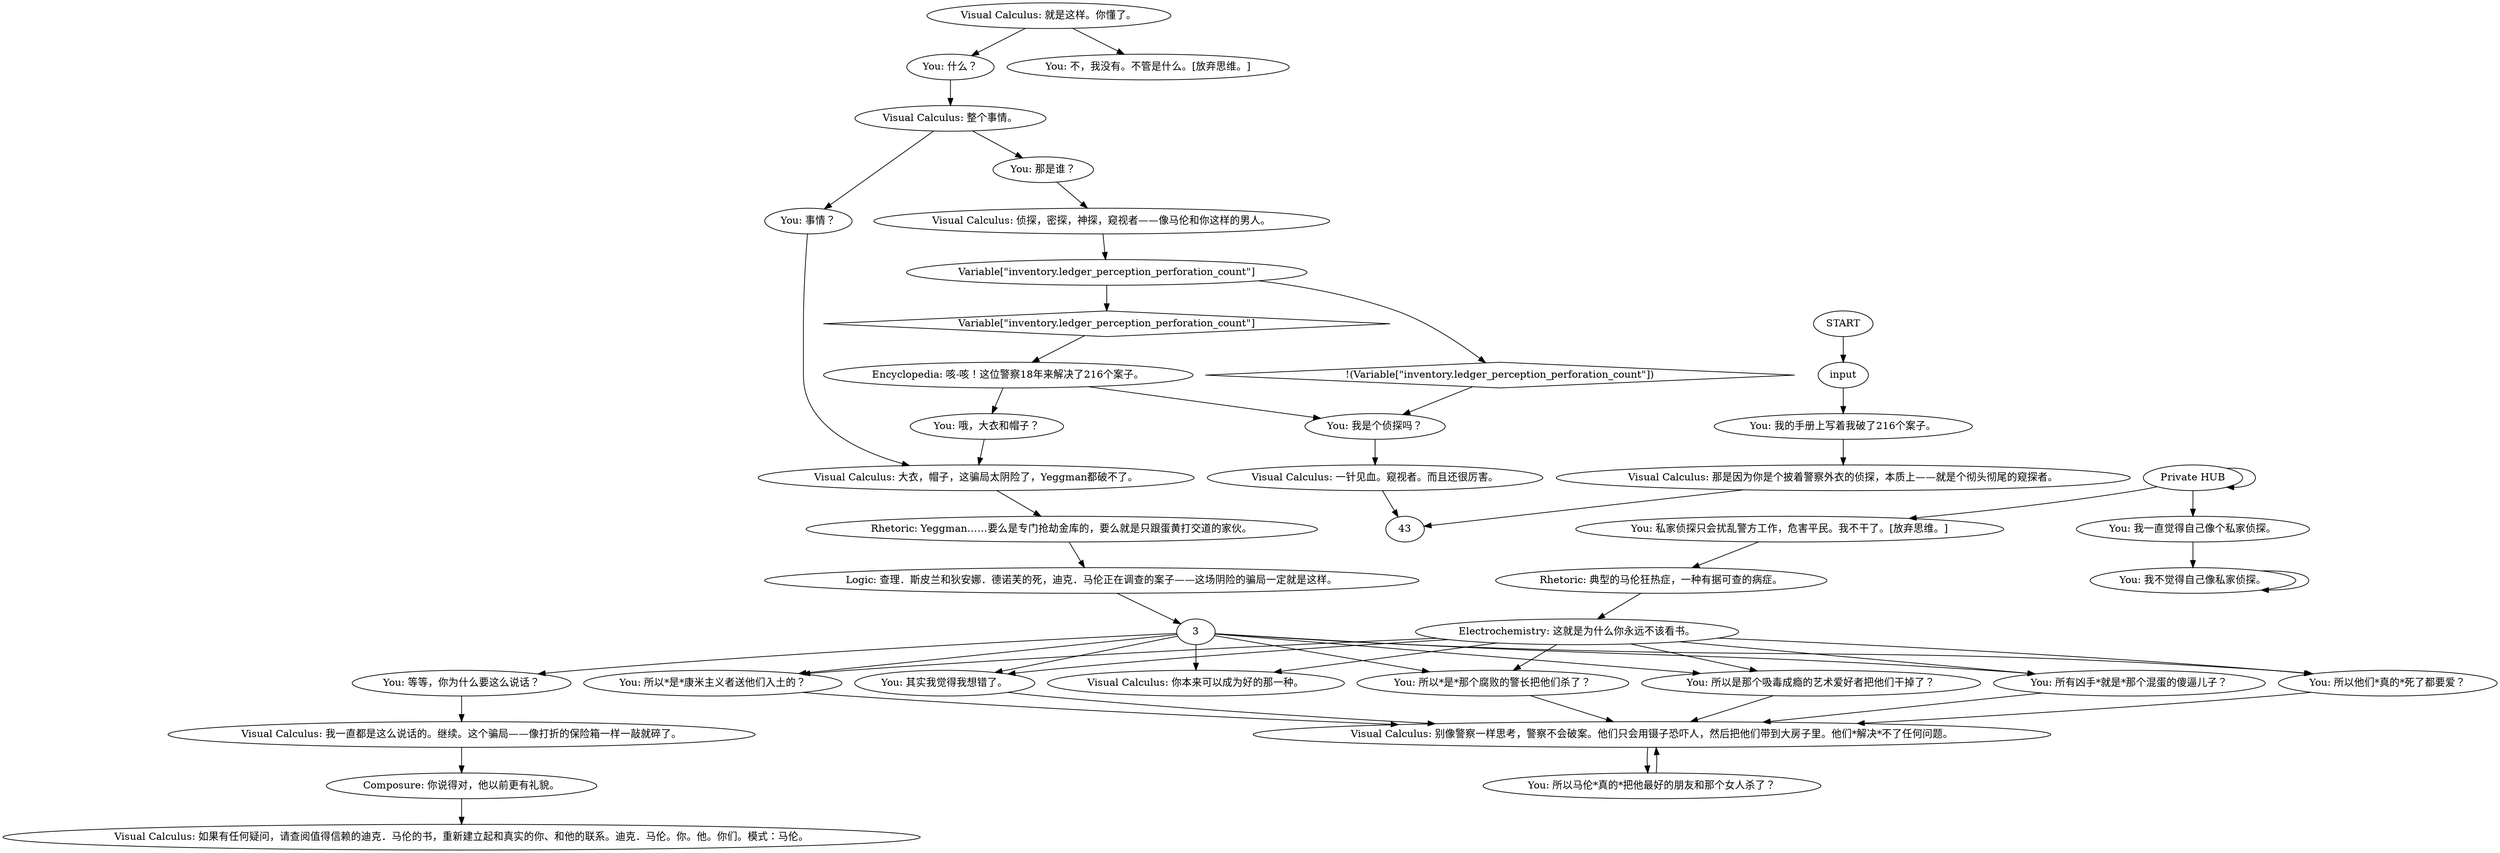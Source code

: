 # Arx - EasterEggs / Modus Mullen / Flow – INITIATING MODUS: MULLEN
# 'Most of Mullen'
# ==================================================
digraph G {
	  0 [label="START"];
	  1 [label="input"];
	  2 [label="You: 我是个侦探吗？"];
	  4 [label="Visual Calculus: 侦探，密探，神探，窥视者——像马伦和你这样的男人。"];
	  5 [label="You: 所以*是*康米主义者送他们入土的？"];
	  6 [label="Electrochemistry: 这就是为什么你永远不该看书。"];
	  7 [label="Visual Calculus: 别像警察一样思考，警察不会破案。他们只会用镊子恐吓人，然后把他们带到大房子里。他们*解决*不了任何问题。"];
	  9 [label="Visual Calculus: 我一直都是这么说话的。继续。这个骗局——像打折的保险箱一样一敲就碎了。"];
	  10 [label="You: 事情？"];
	  11 [label="Logic: 查理．斯皮兰和狄安娜．德诺芙的死，迪克．马伦正在调查的案子——这场阴险的骗局一定就是这样。"];
	  13 [label="You: 其实我觉得我想错了。"];
	  14 [label="You: 什么？"];
	  15 [label="Visual Calculus: 大衣，帽子，这骗局太阴险了，Yeggman都破不了。"];
	  16 [label="You: 不，我没有。不管是什么。[放弃思维。]"];
	  17 [label="Visual Calculus: 整个事情。"];
	  18 [label="Rhetoric: Yeggman……要么是专门抢劫金库的，要么就是只跟蛋黄打交道的家伙。"];
	  19 [label="You: 我一直觉得自己像个私家侦探。"];
	  20 [label="Encyclopedia: 咳-咳！这位警察18年来解决了216个案子。"];
	  21 [label="Composure: 你说得对，他以前更有礼貌。"];
	  22 [label="You: 所以*是*那个腐败的警长把他们杀了？"];
	  23 [label="Visual Calculus: 一针见血。窥视者。而且还很厉害。"];
	  24 [label="You: 所以是那个吸毒成瘾的艺术爱好者把他们干掉了？"];
	  25 [label="Visual Calculus: 那是因为你是个披着警察外衣的侦探，本质上——就是个彻头彻尾的窥探者。"];
	  26 [label="You: 所有凶手*就是*那个混蛋的傻逼儿子？"];
	  27 [label="You: 等等，你为什么要这么说话？"];
	  28 [label="Variable[\"inventory.ledger_perception_perforation_count\"]"];
	  29 [label="Variable[\"inventory.ledger_perception_perforation_count\"]", shape=diamond];
	  30 [label="!(Variable[\"inventory.ledger_perception_perforation_count\"])", shape=diamond];
	  31 [label="Visual Calculus: 就是这样。你懂了。"];
	  32 [label="You: 我的手册上写着我破了216个案子。"];
	  33 [label="You: 哦，大衣和帽子？"];
	  34 [label="You: 那是谁？"];
	  35 [label="You: 所以马伦*真的*把他最好的朋友和那个女人杀了？"];
	  36 [label="You: 所以他们*真的*死了都要爱？"];
	  37 [label="Visual Calculus: 你本来可以成为好的那一种。"];
	  38 [label="Rhetoric: 典型的马伦狂热症，一种有据可查的病症。"];
	  39 [label="Visual Calculus: 如果有任何疑问，请查阅值得信赖的迪克．马伦的书，重新建立起和真实的你、和他的联系。迪克．马伦。你。他。你们。模式：马伦。"];
	  40 [label="You: 我不觉得自己像私家侦探。"];
	  41 [label="You: 私家侦探只会扰乱警方工作，危害平民。我不干了。[放弃思维。]"];
	  42 [label="Private HUB"];
	  0 -> 1
	  1 -> 32
	  2 -> 23
	  3 -> 36
	  3 -> 37
	  3 -> 5
	  3 -> 13
	  3 -> 22
	  3 -> 24
	  3 -> 26
	  3 -> 27
	  4 -> 28
	  5 -> 7
	  6 -> 36
	  6 -> 37
	  6 -> 5
	  6 -> 13
	  6 -> 22
	  6 -> 24
	  6 -> 26
	  7 -> 35
	  9 -> 21
	  10 -> 15
	  11 -> 3
	  13 -> 7
	  14 -> 17
	  15 -> 18
	  17 -> 34
	  17 -> 10
	  18 -> 11
	  19 -> 40
	  20 -> 33
	  20 -> 2
	  21 -> 39
	  22 -> 7
	  23 -> 43
	  24 -> 7
	  25 -> 43
	  26 -> 7
	  27 -> 9
	  28 -> 29
	  28 -> 30
	  29 -> 20
	  30 -> 2
	  31 -> 16
	  31 -> 14
	  32 -> 25
	  33 -> 15
	  34 -> 4
	  35 -> 7
	  36 -> 7
	  38 -> 6
	  40 -> 40
	  41 -> 38
	  42 -> 41
	  42 -> 42
	  42 -> 19
}

